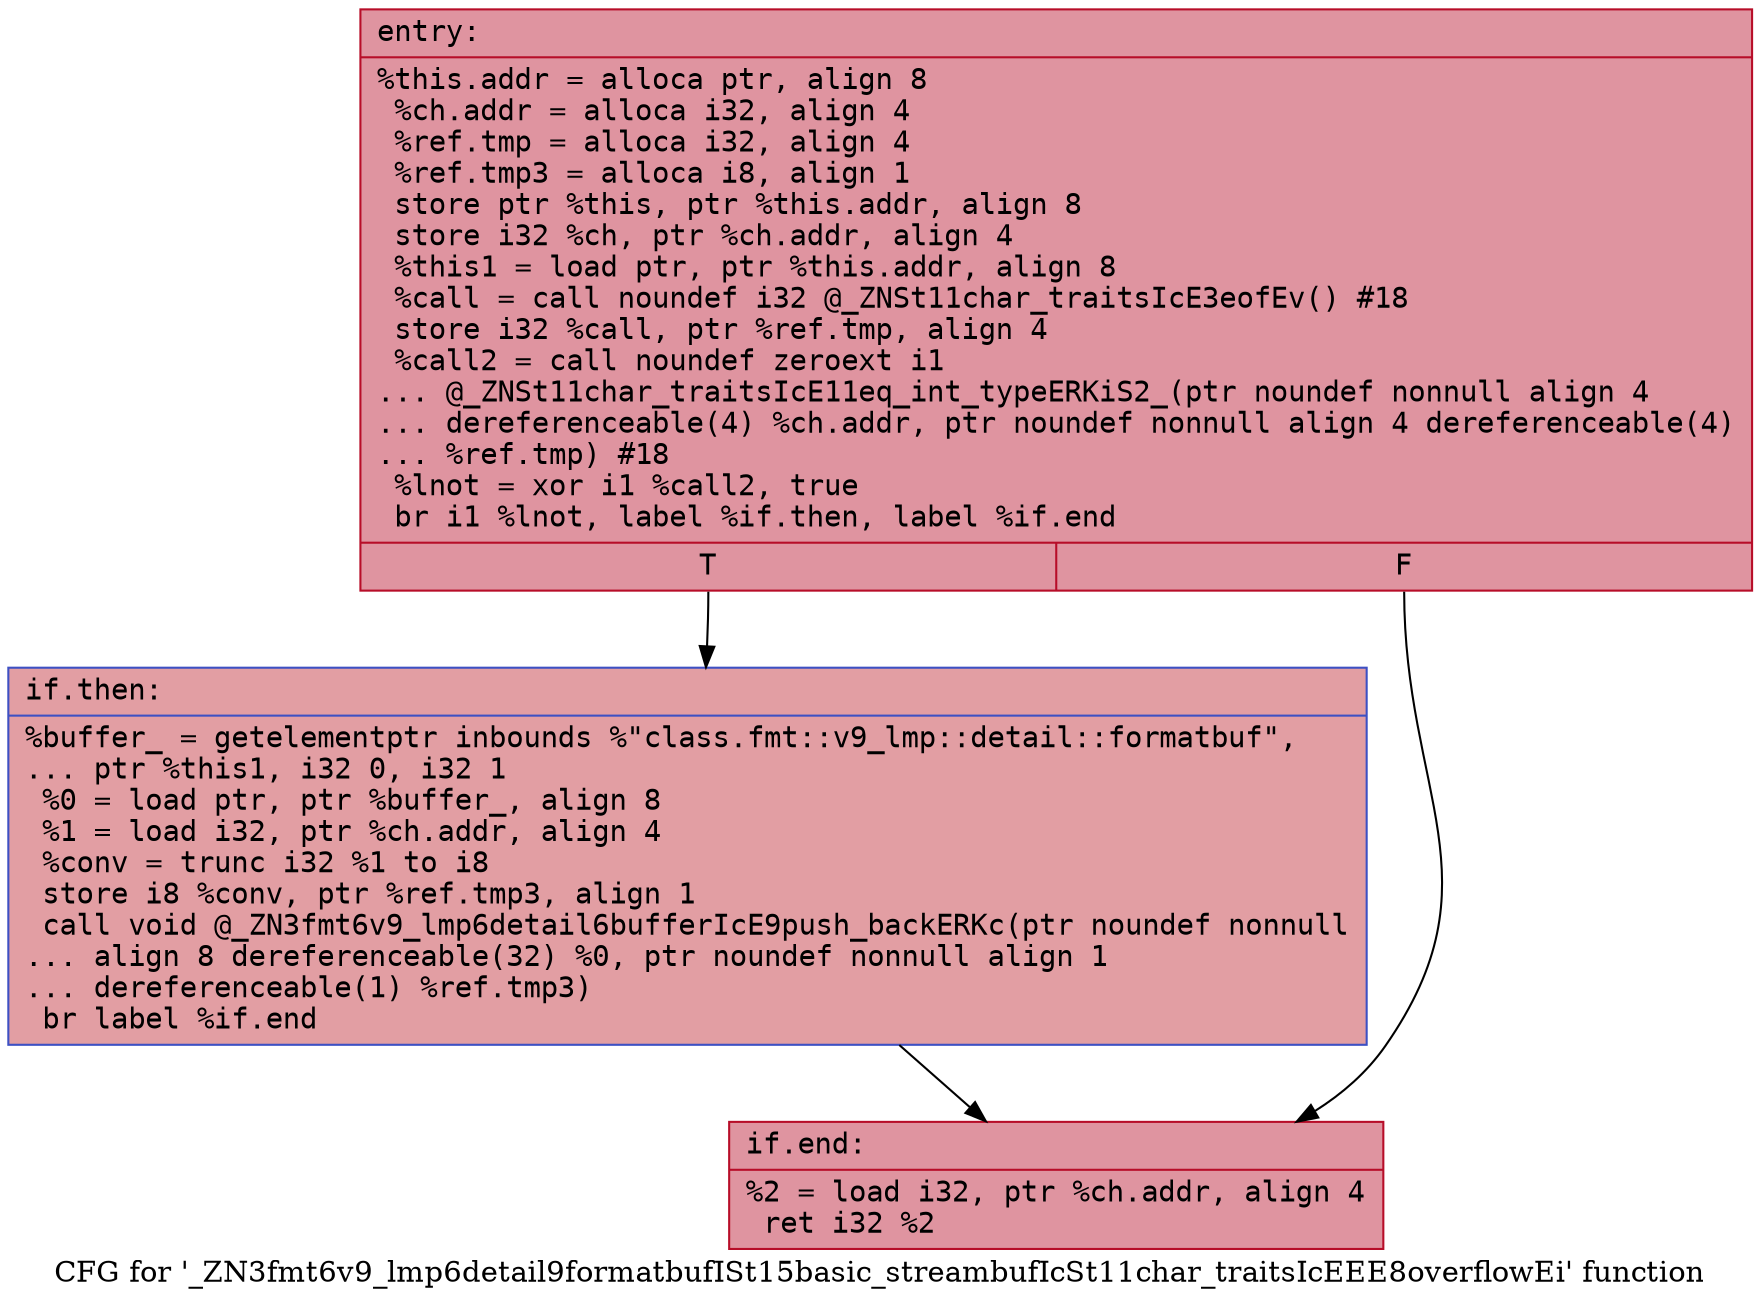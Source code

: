 digraph "CFG for '_ZN3fmt6v9_lmp6detail9formatbufISt15basic_streambufIcSt11char_traitsIcEEE8overflowEi' function" {
	label="CFG for '_ZN3fmt6v9_lmp6detail9formatbufISt15basic_streambufIcSt11char_traitsIcEEE8overflowEi' function";

	Node0x5584169bf340 [shape=record,color="#b70d28ff", style=filled, fillcolor="#b70d2870" fontname="Courier",label="{entry:\l|  %this.addr = alloca ptr, align 8\l  %ch.addr = alloca i32, align 4\l  %ref.tmp = alloca i32, align 4\l  %ref.tmp3 = alloca i8, align 1\l  store ptr %this, ptr %this.addr, align 8\l  store i32 %ch, ptr %ch.addr, align 4\l  %this1 = load ptr, ptr %this.addr, align 8\l  %call = call noundef i32 @_ZNSt11char_traitsIcE3eofEv() #18\l  store i32 %call, ptr %ref.tmp, align 4\l  %call2 = call noundef zeroext i1\l... @_ZNSt11char_traitsIcE11eq_int_typeERKiS2_(ptr noundef nonnull align 4\l... dereferenceable(4) %ch.addr, ptr noundef nonnull align 4 dereferenceable(4)\l... %ref.tmp) #18\l  %lnot = xor i1 %call2, true\l  br i1 %lnot, label %if.then, label %if.end\l|{<s0>T|<s1>F}}"];
	Node0x5584169bf340:s0 -> Node0x5584164ad1c0[tooltip="entry -> if.then\nProbability 50.00%" ];
	Node0x5584169bf340:s1 -> Node0x5584164ad930[tooltip="entry -> if.end\nProbability 50.00%" ];
	Node0x5584164ad1c0 [shape=record,color="#3d50c3ff", style=filled, fillcolor="#be242e70" fontname="Courier",label="{if.then:\l|  %buffer_ = getelementptr inbounds %\"class.fmt::v9_lmp::detail::formatbuf\",\l... ptr %this1, i32 0, i32 1\l  %0 = load ptr, ptr %buffer_, align 8\l  %1 = load i32, ptr %ch.addr, align 4\l  %conv = trunc i32 %1 to i8\l  store i8 %conv, ptr %ref.tmp3, align 1\l  call void @_ZN3fmt6v9_lmp6detail6bufferIcE9push_backERKc(ptr noundef nonnull\l... align 8 dereferenceable(32) %0, ptr noundef nonnull align 1\l... dereferenceable(1) %ref.tmp3)\l  br label %if.end\l}"];
	Node0x5584164ad1c0 -> Node0x5584164ad930[tooltip="if.then -> if.end\nProbability 100.00%" ];
	Node0x5584164ad930 [shape=record,color="#b70d28ff", style=filled, fillcolor="#b70d2870" fontname="Courier",label="{if.end:\l|  %2 = load i32, ptr %ch.addr, align 4\l  ret i32 %2\l}"];
}
